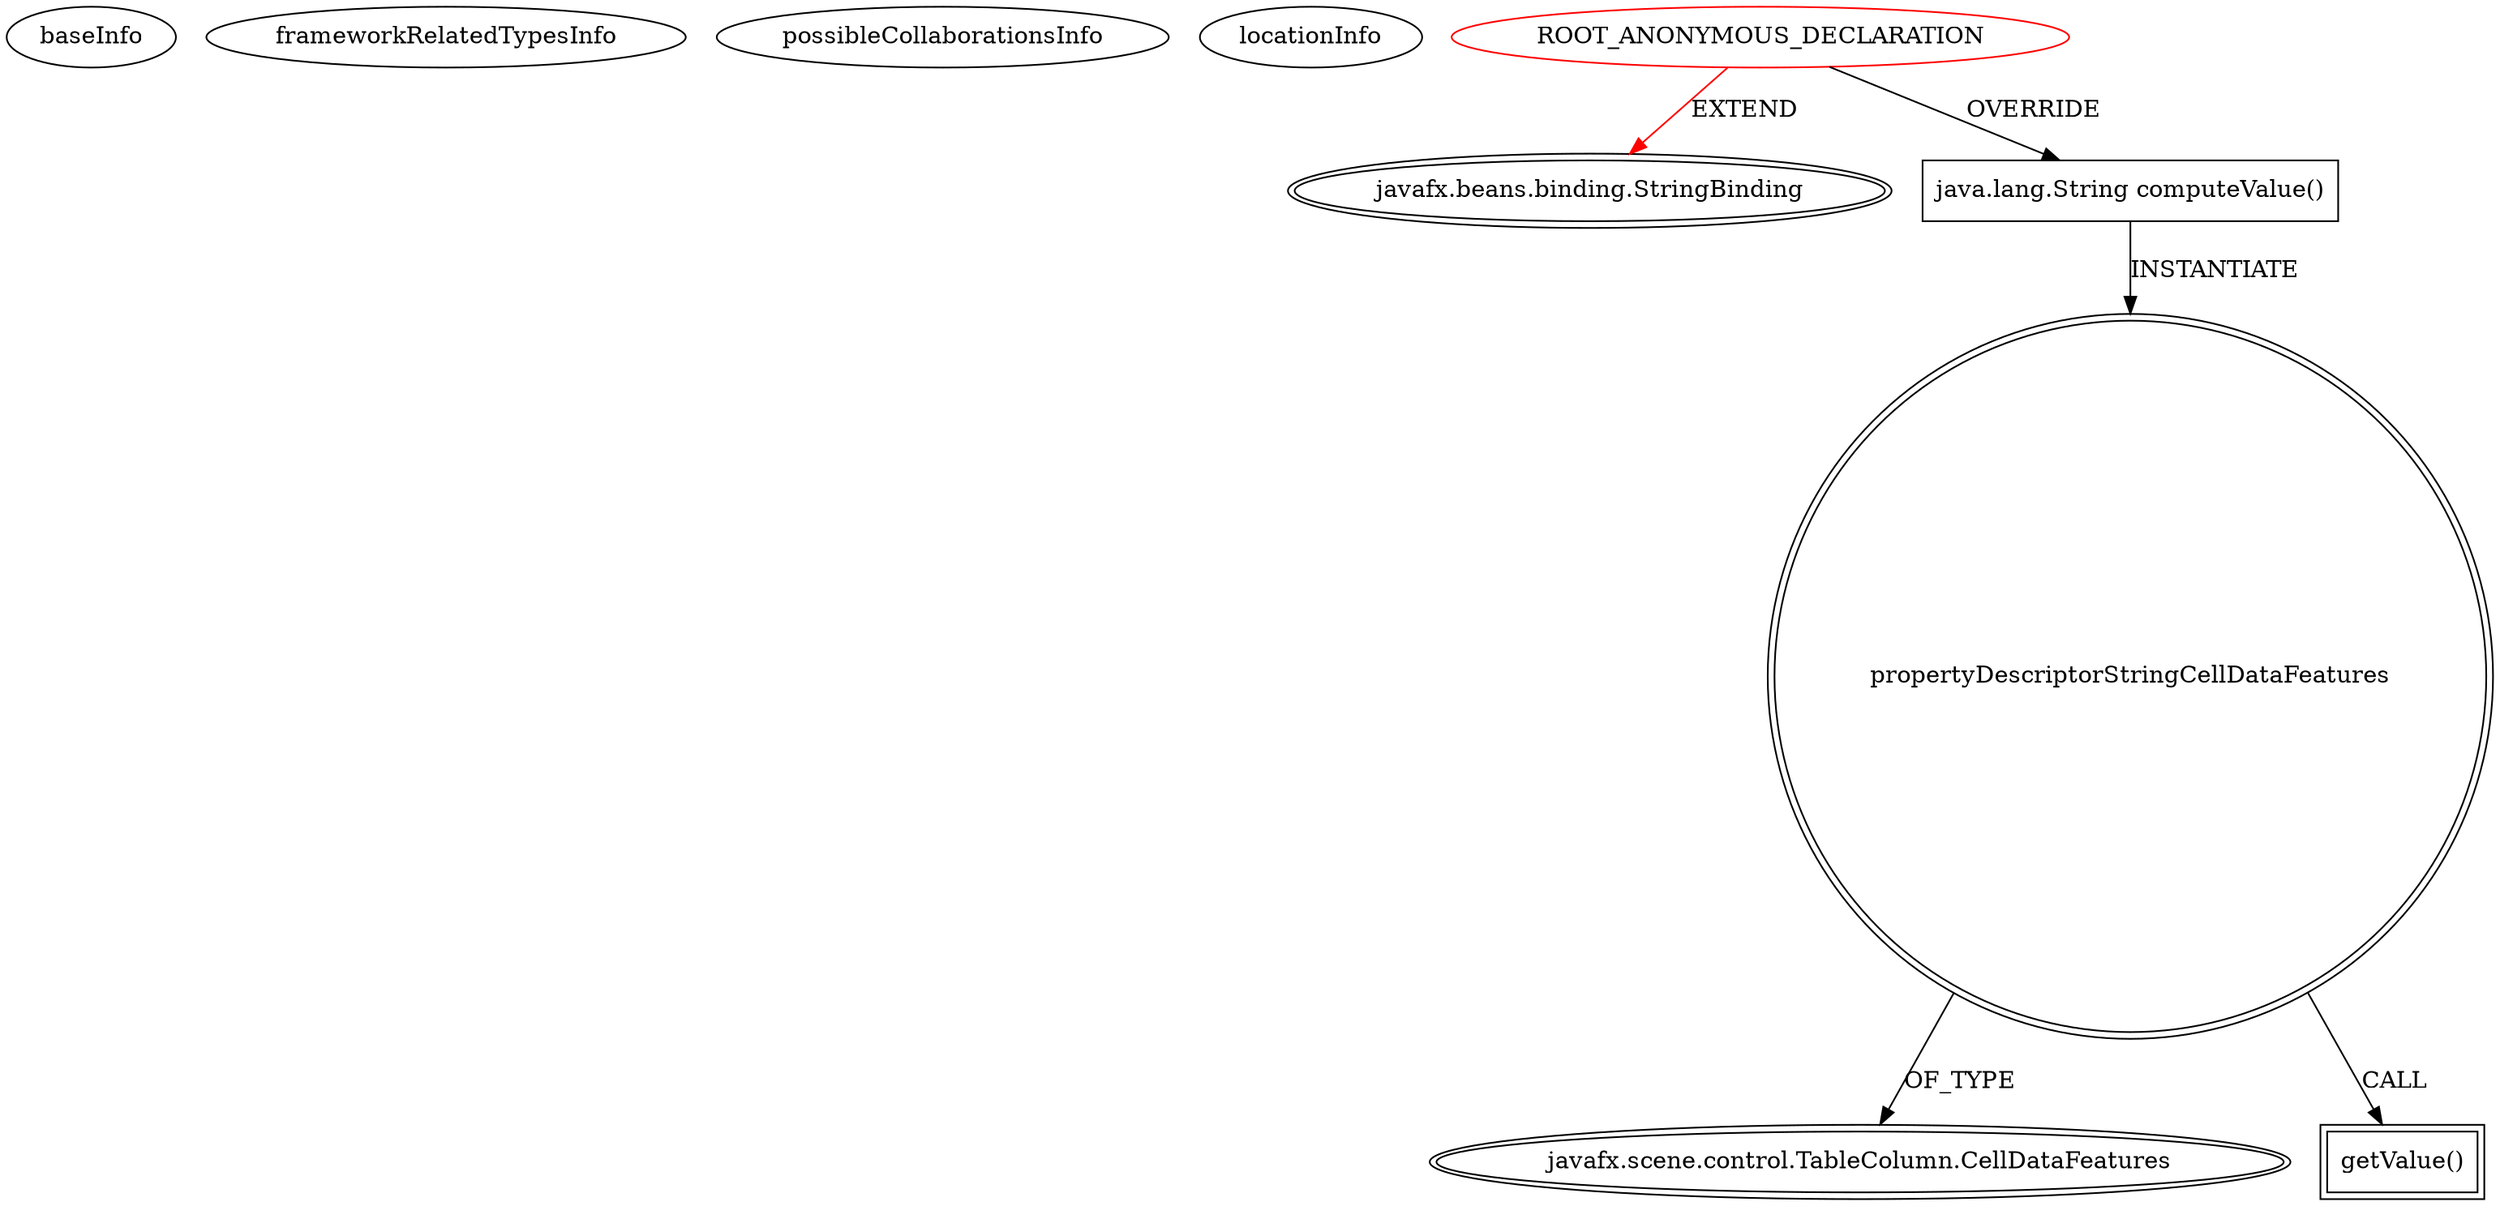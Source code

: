 digraph {
baseInfo[graphId=4078,category="extension_graph",isAnonymous=true,possibleRelation=false]
frameworkRelatedTypesInfo[0="javafx.beans.binding.StringBinding"]
possibleCollaborationsInfo[]
locationInfo[projectName="sannies-isoviewer-fx",filePath="/sannies-isoviewer-fx/isoviewer-fx-master/src/main/java/com/googlecode/mp4parser/mp4inspector/BoxPane.java",contextSignature="javafx.beans.value.ObservableValue call(javafx.scene.control.TableColumn.CellDataFeatures)",graphId="4078"]
0[label="ROOT_ANONYMOUS_DECLARATION",vertexType="ROOT_ANONYMOUS_DECLARATION",isFrameworkType=false,color=red]
1[label="javafx.beans.binding.StringBinding",vertexType="FRAMEWORK_CLASS_TYPE",isFrameworkType=true,peripheries=2]
2[label="java.lang.String computeValue()",vertexType="OVERRIDING_METHOD_DECLARATION",isFrameworkType=false,shape=box]
3[label="propertyDescriptorStringCellDataFeatures",vertexType="VARIABLE_EXPRESION",isFrameworkType=true,peripheries=2,shape=circle]
5[label="javafx.scene.control.TableColumn.CellDataFeatures",vertexType="FRAMEWORK_CLASS_TYPE",isFrameworkType=true,peripheries=2]
4[label="getValue()",vertexType="INSIDE_CALL",isFrameworkType=true,peripheries=2,shape=box]
0->1[label="EXTEND",color=red]
0->2[label="OVERRIDE"]
2->3[label="INSTANTIATE"]
3->5[label="OF_TYPE"]
3->4[label="CALL"]
}
